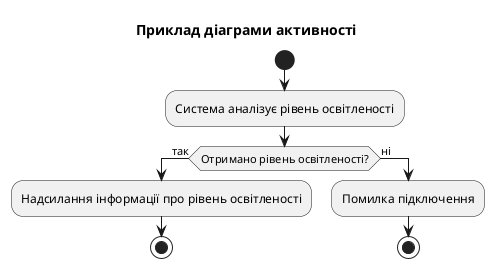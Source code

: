 @startuml
title Приклад діаграми активності

start

:Система аналізує рівень освітленості;

if (Отримано рівень освітленості?) then (так)
  :Надсилання інформації про рівень освітленості;
  stop
else (ні)
  :Помилка підключення;
  stop
endif

@enduml
